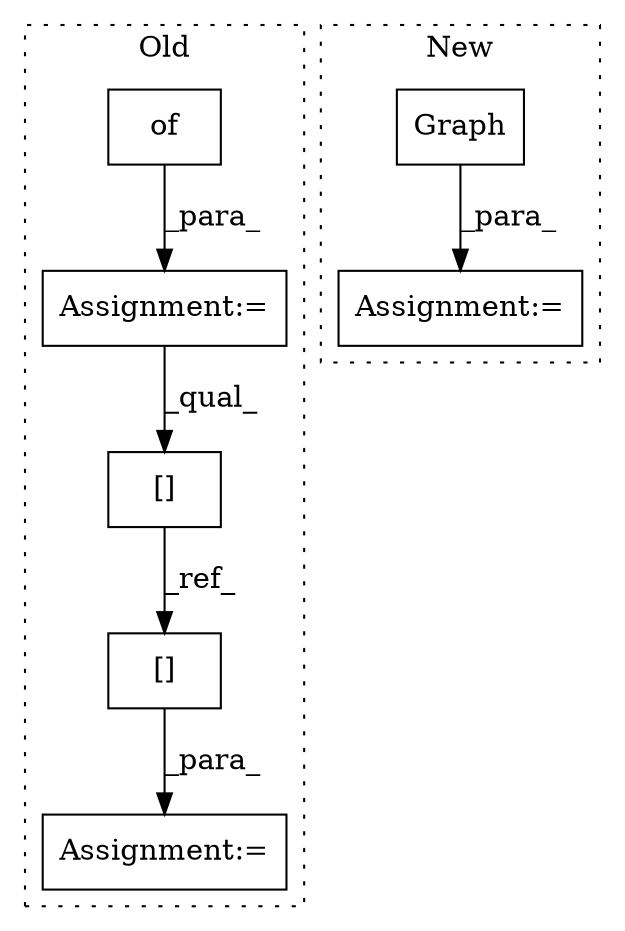 digraph G {
subgraph cluster0 {
1 [label="of" a="32" s="3967" l="4" shape="box"];
4 [label="Assignment:=" a="7" s="4265" l="1" shape="box"];
5 [label="Assignment:=" a="7" s="3962" l="1" shape="box"];
6 [label="[]" a="2" s="4023,4051" l="16,1" shape="box"];
7 [label="[]" a="2" s="4266,4291" l="16,1" shape="box"];
label = "Old";
style="dotted";
}
subgraph cluster1 {
2 [label="Graph" a="32" s="1079,1090" l="6,1" shape="box"];
3 [label="Assignment:=" a="7" s="1078" l="1" shape="box"];
label = "New";
style="dotted";
}
1 -> 5 [label="_para_"];
2 -> 3 [label="_para_"];
5 -> 6 [label="_qual_"];
6 -> 7 [label="_ref_"];
7 -> 4 [label="_para_"];
}